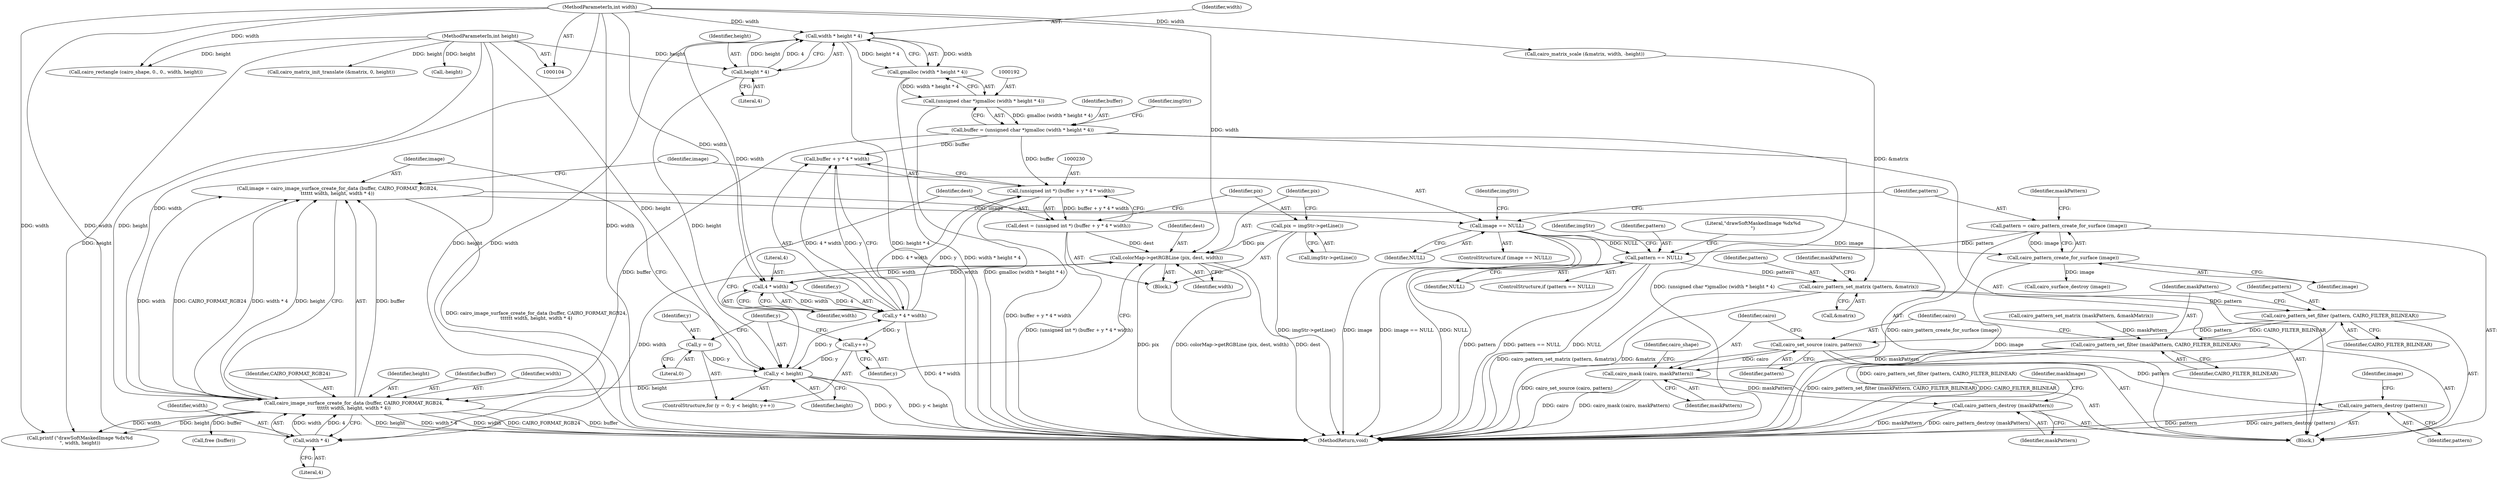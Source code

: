 digraph "0_poppler_7b2d314a61fd0e12f47c62996cb49ec0d1ba747a_3@API" {
"1000263" [label="(Call,pattern = cairo_pattern_create_for_surface (image))"];
"1000265" [label="(Call,cairo_pattern_create_for_surface (image))"];
"1000256" [label="(Call,image == NULL)"];
"1000245" [label="(Call,image = cairo_image_surface_create_for_data (buffer, CAIRO_FORMAT_RGB24,\n\t\t\t\t\t\t width, height, width * 4))"];
"1000247" [label="(Call,cairo_image_surface_create_for_data (buffer, CAIRO_FORMAT_RGB24,\n\t\t\t\t\t\t width, height, width * 4))"];
"1000189" [label="(Call,buffer = (unsigned char *)gmalloc (width * height * 4))"];
"1000191" [label="(Call,(unsigned char *)gmalloc (width * height * 4))"];
"1000193" [label="(Call,gmalloc (width * height * 4))"];
"1000194" [label="(Call,width * height * 4)"];
"1000108" [label="(MethodParameterIn,int width)"];
"1000196" [label="(Call,height * 4)"];
"1000109" [label="(MethodParameterIn,int height)"];
"1000252" [label="(Call,width * 4)"];
"1000241" [label="(Call,colorMap->getRGBLine (pix, dest, width))"];
"1000238" [label="(Call,pix = imgStr->getLine())"];
"1000227" [label="(Call,dest = (unsigned int *) (buffer + y * 4 * width))"];
"1000229" [label="(Call,(unsigned int *) (buffer + y * 4 * width))"];
"1000233" [label="(Call,y * 4 * width)"];
"1000221" [label="(Call,y < height)"];
"1000224" [label="(Call,y++)"];
"1000218" [label="(Call,y = 0)"];
"1000235" [label="(Call,4 * width)"];
"1000272" [label="(Call,pattern == NULL)"];
"1000306" [label="(Call,cairo_pattern_set_matrix (pattern, &matrix))"];
"1000314" [label="(Call,cairo_pattern_set_filter (pattern, CAIRO_FILTER_BILINEAR))"];
"1000317" [label="(Call,cairo_pattern_set_filter (maskPattern, CAIRO_FILTER_BILINEAR))"];
"1000323" [label="(Call,cairo_mask (cairo, maskPattern))"];
"1000337" [label="(Call,cairo_pattern_destroy (maskPattern))"];
"1000320" [label="(Call,cairo_set_source (cairo, pattern))"];
"1000341" [label="(Call,cairo_pattern_destroy (pattern))"];
"1000249" [label="(Identifier,CAIRO_FORMAT_RGB24)"];
"1000242" [label="(Identifier,pix)"];
"1000311" [label="(Identifier,maskPattern)"];
"1000193" [label="(Call,gmalloc (width * height * 4))"];
"1000265" [label="(Call,cairo_pattern_create_for_surface (image))"];
"1000258" [label="(Identifier,NULL)"];
"1000234" [label="(Identifier,y)"];
"1000271" [label="(ControlStructure,if (pattern == NULL))"];
"1000318" [label="(Identifier,maskPattern)"];
"1000190" [label="(Identifier,buffer)"];
"1000194" [label="(Call,width * height * 4)"];
"1000281" [label="(Literal,\"drawSoftMaskedImage %dx%d\n\")"];
"1000343" [label="(Call,cairo_surface_destroy (image))"];
"1000255" [label="(ControlStructure,if (image == NULL))"];
"1000263" [label="(Call,pattern = cairo_pattern_create_for_surface (image))"];
"1000225" [label="(Identifier,y)"];
"1000254" [label="(Literal,4)"];
"1000341" [label="(Call,cairo_pattern_destroy (pattern))"];
"1000351" [label="(MethodReturn,void)"];
"1000251" [label="(Identifier,height)"];
"1000256" [label="(Call,image == NULL)"];
"1000219" [label="(Identifier,y)"];
"1000277" [label="(Identifier,imgStr)"];
"1000240" [label="(Call,imgStr->getLine())"];
"1000322" [label="(Identifier,pattern)"];
"1000189" [label="(Call,buffer = (unsigned char *)gmalloc (width * height * 4))"];
"1000222" [label="(Identifier,y)"];
"1000237" [label="(Identifier,width)"];
"1000315" [label="(Identifier,pattern)"];
"1000284" [label="(Call,cairo_matrix_init_translate (&matrix, 0, height))"];
"1000338" [label="(Identifier,maskPattern)"];
"1000245" [label="(Call,image = cairo_image_surface_create_for_data (buffer, CAIRO_FORMAT_RGB24,\n\t\t\t\t\t\t width, height, width * 4))"];
"1000226" [label="(Block,)"];
"1000273" [label="(Identifier,pattern)"];
"1000261" [label="(Identifier,imgStr)"];
"1000253" [label="(Identifier,width)"];
"1000252" [label="(Call,width * 4)"];
"1000108" [label="(MethodParameterIn,int width)"];
"1000196" [label="(Call,height * 4)"];
"1000229" [label="(Call,(unsigned int *) (buffer + y * 4 * width))"];
"1000109" [label="(MethodParameterIn,int height)"];
"1000223" [label="(Identifier,height)"];
"1000316" [label="(Identifier,CAIRO_FILTER_BILINEAR)"];
"1000327" [label="(Identifier,cairo_shape)"];
"1000344" [label="(Identifier,image)"];
"1000241" [label="(Call,colorMap->getRGBLine (pix, dest, width))"];
"1000235" [label="(Call,4 * width)"];
"1000340" [label="(Identifier,maskImage)"];
"1000257" [label="(Identifier,image)"];
"1000236" [label="(Literal,4)"];
"1000221" [label="(Call,y < height)"];
"1000342" [label="(Identifier,pattern)"];
"1000319" [label="(Identifier,CAIRO_FILTER_BILINEAR)"];
"1000247" [label="(Call,cairo_image_surface_create_for_data (buffer, CAIRO_FORMAT_RGB24,\n\t\t\t\t\t\t width, height, width * 4))"];
"1000218" [label="(Call,y = 0)"];
"1000293" [label="(Call,-height)"];
"1000195" [label="(Identifier,width)"];
"1000314" [label="(Call,cairo_pattern_set_filter (pattern, CAIRO_FILTER_BILINEAR))"];
"1000308" [label="(Call,&matrix)"];
"1000324" [label="(Identifier,cairo)"];
"1000274" [label="(Identifier,NULL)"];
"1000238" [label="(Call,pix = imgStr->getLine())"];
"1000191" [label="(Call,(unsigned char *)gmalloc (width * height * 4))"];
"1000323" [label="(Call,cairo_mask (cairo, maskPattern))"];
"1000246" [label="(Identifier,image)"];
"1000239" [label="(Identifier,pix)"];
"1000264" [label="(Identifier,pattern)"];
"1000272" [label="(Call,pattern == NULL)"];
"1000280" [label="(Call,printf (\"drawSoftMaskedImage %dx%d\n\", width, height))"];
"1000266" [label="(Identifier,image)"];
"1000228" [label="(Identifier,dest)"];
"1000268" [label="(Identifier,maskPattern)"];
"1000317" [label="(Call,cairo_pattern_set_filter (maskPattern, CAIRO_FILTER_BILINEAR))"];
"1000115" [label="(Block,)"];
"1000224" [label="(Call,y++)"];
"1000329" [label="(Call,cairo_rectangle (cairo_shape, 0., 0., width, height))"];
"1000233" [label="(Call,y * 4 * width)"];
"1000244" [label="(Identifier,width)"];
"1000320" [label="(Call,cairo_set_source (cairo, pattern))"];
"1000197" [label="(Identifier,height)"];
"1000306" [label="(Call,cairo_pattern_set_matrix (pattern, &matrix))"];
"1000248" [label="(Identifier,buffer)"];
"1000250" [label="(Identifier,width)"];
"1000243" [label="(Identifier,dest)"];
"1000325" [label="(Identifier,maskPattern)"];
"1000321" [label="(Identifier,cairo)"];
"1000198" [label="(Literal,4)"];
"1000289" [label="(Call,cairo_matrix_scale (&matrix, width, -height))"];
"1000227" [label="(Call,dest = (unsigned int *) (buffer + y * 4 * width))"];
"1000220" [label="(Literal,0)"];
"1000307" [label="(Identifier,pattern)"];
"1000231" [label="(Call,buffer + y * 4 * width)"];
"1000337" [label="(Call,cairo_pattern_destroy (maskPattern))"];
"1000310" [label="(Call,cairo_pattern_set_matrix (maskPattern, &maskMatrix))"];
"1000200" [label="(Identifier,imgStr)"];
"1000345" [label="(Call,free (buffer))"];
"1000217" [label="(ControlStructure,for (y = 0; y < height; y++))"];
"1000263" -> "1000115"  [label="AST: "];
"1000263" -> "1000265"  [label="CFG: "];
"1000264" -> "1000263"  [label="AST: "];
"1000265" -> "1000263"  [label="AST: "];
"1000268" -> "1000263"  [label="CFG: "];
"1000263" -> "1000351"  [label="DDG: cairo_pattern_create_for_surface (image)"];
"1000265" -> "1000263"  [label="DDG: image"];
"1000263" -> "1000272"  [label="DDG: pattern"];
"1000265" -> "1000266"  [label="CFG: "];
"1000266" -> "1000265"  [label="AST: "];
"1000265" -> "1000351"  [label="DDG: image"];
"1000256" -> "1000265"  [label="DDG: image"];
"1000265" -> "1000343"  [label="DDG: image"];
"1000256" -> "1000255"  [label="AST: "];
"1000256" -> "1000258"  [label="CFG: "];
"1000257" -> "1000256"  [label="AST: "];
"1000258" -> "1000256"  [label="AST: "];
"1000261" -> "1000256"  [label="CFG: "];
"1000264" -> "1000256"  [label="CFG: "];
"1000256" -> "1000351"  [label="DDG: NULL"];
"1000256" -> "1000351"  [label="DDG: image"];
"1000256" -> "1000351"  [label="DDG: image == NULL"];
"1000245" -> "1000256"  [label="DDG: image"];
"1000256" -> "1000272"  [label="DDG: NULL"];
"1000245" -> "1000115"  [label="AST: "];
"1000245" -> "1000247"  [label="CFG: "];
"1000246" -> "1000245"  [label="AST: "];
"1000247" -> "1000245"  [label="AST: "];
"1000257" -> "1000245"  [label="CFG: "];
"1000245" -> "1000351"  [label="DDG: cairo_image_surface_create_for_data (buffer, CAIRO_FORMAT_RGB24,\n\t\t\t\t\t\t width, height, width * 4)"];
"1000247" -> "1000245"  [label="DDG: buffer"];
"1000247" -> "1000245"  [label="DDG: width"];
"1000247" -> "1000245"  [label="DDG: width * 4"];
"1000247" -> "1000245"  [label="DDG: CAIRO_FORMAT_RGB24"];
"1000247" -> "1000245"  [label="DDG: height"];
"1000247" -> "1000252"  [label="CFG: "];
"1000248" -> "1000247"  [label="AST: "];
"1000249" -> "1000247"  [label="AST: "];
"1000250" -> "1000247"  [label="AST: "];
"1000251" -> "1000247"  [label="AST: "];
"1000252" -> "1000247"  [label="AST: "];
"1000247" -> "1000351"  [label="DDG: buffer"];
"1000247" -> "1000351"  [label="DDG: height"];
"1000247" -> "1000351"  [label="DDG: width * 4"];
"1000247" -> "1000351"  [label="DDG: width"];
"1000247" -> "1000351"  [label="DDG: CAIRO_FORMAT_RGB24"];
"1000189" -> "1000247"  [label="DDG: buffer"];
"1000252" -> "1000247"  [label="DDG: width"];
"1000252" -> "1000247"  [label="DDG: 4"];
"1000108" -> "1000247"  [label="DDG: width"];
"1000221" -> "1000247"  [label="DDG: height"];
"1000109" -> "1000247"  [label="DDG: height"];
"1000247" -> "1000280"  [label="DDG: width"];
"1000247" -> "1000280"  [label="DDG: height"];
"1000247" -> "1000345"  [label="DDG: buffer"];
"1000189" -> "1000115"  [label="AST: "];
"1000189" -> "1000191"  [label="CFG: "];
"1000190" -> "1000189"  [label="AST: "];
"1000191" -> "1000189"  [label="AST: "];
"1000200" -> "1000189"  [label="CFG: "];
"1000189" -> "1000351"  [label="DDG: (unsigned char *)gmalloc (width * height * 4)"];
"1000191" -> "1000189"  [label="DDG: gmalloc (width * height * 4)"];
"1000189" -> "1000229"  [label="DDG: buffer"];
"1000189" -> "1000231"  [label="DDG: buffer"];
"1000191" -> "1000193"  [label="CFG: "];
"1000192" -> "1000191"  [label="AST: "];
"1000193" -> "1000191"  [label="AST: "];
"1000191" -> "1000351"  [label="DDG: gmalloc (width * height * 4)"];
"1000193" -> "1000191"  [label="DDG: width * height * 4"];
"1000193" -> "1000194"  [label="CFG: "];
"1000194" -> "1000193"  [label="AST: "];
"1000193" -> "1000351"  [label="DDG: width * height * 4"];
"1000194" -> "1000193"  [label="DDG: width"];
"1000194" -> "1000193"  [label="DDG: height * 4"];
"1000194" -> "1000196"  [label="CFG: "];
"1000195" -> "1000194"  [label="AST: "];
"1000196" -> "1000194"  [label="AST: "];
"1000194" -> "1000351"  [label="DDG: height * 4"];
"1000108" -> "1000194"  [label="DDG: width"];
"1000196" -> "1000194"  [label="DDG: height"];
"1000196" -> "1000194"  [label="DDG: 4"];
"1000194" -> "1000235"  [label="DDG: width"];
"1000194" -> "1000252"  [label="DDG: width"];
"1000108" -> "1000104"  [label="AST: "];
"1000108" -> "1000351"  [label="DDG: width"];
"1000108" -> "1000235"  [label="DDG: width"];
"1000108" -> "1000241"  [label="DDG: width"];
"1000108" -> "1000252"  [label="DDG: width"];
"1000108" -> "1000280"  [label="DDG: width"];
"1000108" -> "1000289"  [label="DDG: width"];
"1000108" -> "1000329"  [label="DDG: width"];
"1000196" -> "1000198"  [label="CFG: "];
"1000197" -> "1000196"  [label="AST: "];
"1000198" -> "1000196"  [label="AST: "];
"1000109" -> "1000196"  [label="DDG: height"];
"1000196" -> "1000221"  [label="DDG: height"];
"1000109" -> "1000104"  [label="AST: "];
"1000109" -> "1000351"  [label="DDG: height"];
"1000109" -> "1000221"  [label="DDG: height"];
"1000109" -> "1000280"  [label="DDG: height"];
"1000109" -> "1000284"  [label="DDG: height"];
"1000109" -> "1000293"  [label="DDG: height"];
"1000109" -> "1000329"  [label="DDG: height"];
"1000252" -> "1000254"  [label="CFG: "];
"1000253" -> "1000252"  [label="AST: "];
"1000254" -> "1000252"  [label="AST: "];
"1000241" -> "1000252"  [label="DDG: width"];
"1000241" -> "1000226"  [label="AST: "];
"1000241" -> "1000244"  [label="CFG: "];
"1000242" -> "1000241"  [label="AST: "];
"1000243" -> "1000241"  [label="AST: "];
"1000244" -> "1000241"  [label="AST: "];
"1000225" -> "1000241"  [label="CFG: "];
"1000241" -> "1000351"  [label="DDG: pix"];
"1000241" -> "1000351"  [label="DDG: colorMap->getRGBLine (pix, dest, width)"];
"1000241" -> "1000351"  [label="DDG: dest"];
"1000241" -> "1000235"  [label="DDG: width"];
"1000238" -> "1000241"  [label="DDG: pix"];
"1000227" -> "1000241"  [label="DDG: dest"];
"1000235" -> "1000241"  [label="DDG: width"];
"1000238" -> "1000226"  [label="AST: "];
"1000238" -> "1000240"  [label="CFG: "];
"1000239" -> "1000238"  [label="AST: "];
"1000240" -> "1000238"  [label="AST: "];
"1000242" -> "1000238"  [label="CFG: "];
"1000238" -> "1000351"  [label="DDG: imgStr->getLine()"];
"1000227" -> "1000226"  [label="AST: "];
"1000227" -> "1000229"  [label="CFG: "];
"1000228" -> "1000227"  [label="AST: "];
"1000229" -> "1000227"  [label="AST: "];
"1000239" -> "1000227"  [label="CFG: "];
"1000227" -> "1000351"  [label="DDG: (unsigned int *) (buffer + y * 4 * width)"];
"1000229" -> "1000227"  [label="DDG: buffer + y * 4 * width"];
"1000229" -> "1000231"  [label="CFG: "];
"1000230" -> "1000229"  [label="AST: "];
"1000231" -> "1000229"  [label="AST: "];
"1000229" -> "1000351"  [label="DDG: buffer + y * 4 * width"];
"1000233" -> "1000229"  [label="DDG: y"];
"1000233" -> "1000229"  [label="DDG: 4 * width"];
"1000233" -> "1000231"  [label="AST: "];
"1000233" -> "1000235"  [label="CFG: "];
"1000234" -> "1000233"  [label="AST: "];
"1000235" -> "1000233"  [label="AST: "];
"1000231" -> "1000233"  [label="CFG: "];
"1000233" -> "1000351"  [label="DDG: 4 * width"];
"1000233" -> "1000224"  [label="DDG: y"];
"1000233" -> "1000231"  [label="DDG: y"];
"1000233" -> "1000231"  [label="DDG: 4 * width"];
"1000221" -> "1000233"  [label="DDG: y"];
"1000235" -> "1000233"  [label="DDG: 4"];
"1000235" -> "1000233"  [label="DDG: width"];
"1000221" -> "1000217"  [label="AST: "];
"1000221" -> "1000223"  [label="CFG: "];
"1000222" -> "1000221"  [label="AST: "];
"1000223" -> "1000221"  [label="AST: "];
"1000228" -> "1000221"  [label="CFG: "];
"1000246" -> "1000221"  [label="CFG: "];
"1000221" -> "1000351"  [label="DDG: y < height"];
"1000221" -> "1000351"  [label="DDG: y"];
"1000224" -> "1000221"  [label="DDG: y"];
"1000218" -> "1000221"  [label="DDG: y"];
"1000224" -> "1000217"  [label="AST: "];
"1000224" -> "1000225"  [label="CFG: "];
"1000225" -> "1000224"  [label="AST: "];
"1000222" -> "1000224"  [label="CFG: "];
"1000218" -> "1000217"  [label="AST: "];
"1000218" -> "1000220"  [label="CFG: "];
"1000219" -> "1000218"  [label="AST: "];
"1000220" -> "1000218"  [label="AST: "];
"1000222" -> "1000218"  [label="CFG: "];
"1000235" -> "1000237"  [label="CFG: "];
"1000236" -> "1000235"  [label="AST: "];
"1000237" -> "1000235"  [label="AST: "];
"1000272" -> "1000271"  [label="AST: "];
"1000272" -> "1000274"  [label="CFG: "];
"1000273" -> "1000272"  [label="AST: "];
"1000274" -> "1000272"  [label="AST: "];
"1000277" -> "1000272"  [label="CFG: "];
"1000281" -> "1000272"  [label="CFG: "];
"1000272" -> "1000351"  [label="DDG: NULL"];
"1000272" -> "1000351"  [label="DDG: pattern"];
"1000272" -> "1000351"  [label="DDG: pattern == NULL"];
"1000272" -> "1000306"  [label="DDG: pattern"];
"1000306" -> "1000115"  [label="AST: "];
"1000306" -> "1000308"  [label="CFG: "];
"1000307" -> "1000306"  [label="AST: "];
"1000308" -> "1000306"  [label="AST: "];
"1000311" -> "1000306"  [label="CFG: "];
"1000306" -> "1000351"  [label="DDG: cairo_pattern_set_matrix (pattern, &matrix)"];
"1000306" -> "1000351"  [label="DDG: &matrix"];
"1000289" -> "1000306"  [label="DDG: &matrix"];
"1000306" -> "1000314"  [label="DDG: pattern"];
"1000314" -> "1000115"  [label="AST: "];
"1000314" -> "1000316"  [label="CFG: "];
"1000315" -> "1000314"  [label="AST: "];
"1000316" -> "1000314"  [label="AST: "];
"1000318" -> "1000314"  [label="CFG: "];
"1000314" -> "1000351"  [label="DDG: cairo_pattern_set_filter (pattern, CAIRO_FILTER_BILINEAR)"];
"1000314" -> "1000317"  [label="DDG: CAIRO_FILTER_BILINEAR"];
"1000314" -> "1000320"  [label="DDG: pattern"];
"1000317" -> "1000115"  [label="AST: "];
"1000317" -> "1000319"  [label="CFG: "];
"1000318" -> "1000317"  [label="AST: "];
"1000319" -> "1000317"  [label="AST: "];
"1000321" -> "1000317"  [label="CFG: "];
"1000317" -> "1000351"  [label="DDG: CAIRO_FILTER_BILINEAR"];
"1000317" -> "1000351"  [label="DDG: cairo_pattern_set_filter (maskPattern, CAIRO_FILTER_BILINEAR)"];
"1000310" -> "1000317"  [label="DDG: maskPattern"];
"1000317" -> "1000323"  [label="DDG: maskPattern"];
"1000323" -> "1000115"  [label="AST: "];
"1000323" -> "1000325"  [label="CFG: "];
"1000324" -> "1000323"  [label="AST: "];
"1000325" -> "1000323"  [label="AST: "];
"1000327" -> "1000323"  [label="CFG: "];
"1000323" -> "1000351"  [label="DDG: cairo"];
"1000323" -> "1000351"  [label="DDG: cairo_mask (cairo, maskPattern)"];
"1000320" -> "1000323"  [label="DDG: cairo"];
"1000323" -> "1000337"  [label="DDG: maskPattern"];
"1000337" -> "1000115"  [label="AST: "];
"1000337" -> "1000338"  [label="CFG: "];
"1000338" -> "1000337"  [label="AST: "];
"1000340" -> "1000337"  [label="CFG: "];
"1000337" -> "1000351"  [label="DDG: maskPattern"];
"1000337" -> "1000351"  [label="DDG: cairo_pattern_destroy (maskPattern)"];
"1000320" -> "1000115"  [label="AST: "];
"1000320" -> "1000322"  [label="CFG: "];
"1000321" -> "1000320"  [label="AST: "];
"1000322" -> "1000320"  [label="AST: "];
"1000324" -> "1000320"  [label="CFG: "];
"1000320" -> "1000351"  [label="DDG: cairo_set_source (cairo, pattern)"];
"1000320" -> "1000341"  [label="DDG: pattern"];
"1000341" -> "1000115"  [label="AST: "];
"1000341" -> "1000342"  [label="CFG: "];
"1000342" -> "1000341"  [label="AST: "];
"1000344" -> "1000341"  [label="CFG: "];
"1000341" -> "1000351"  [label="DDG: pattern"];
"1000341" -> "1000351"  [label="DDG: cairo_pattern_destroy (pattern)"];
}
